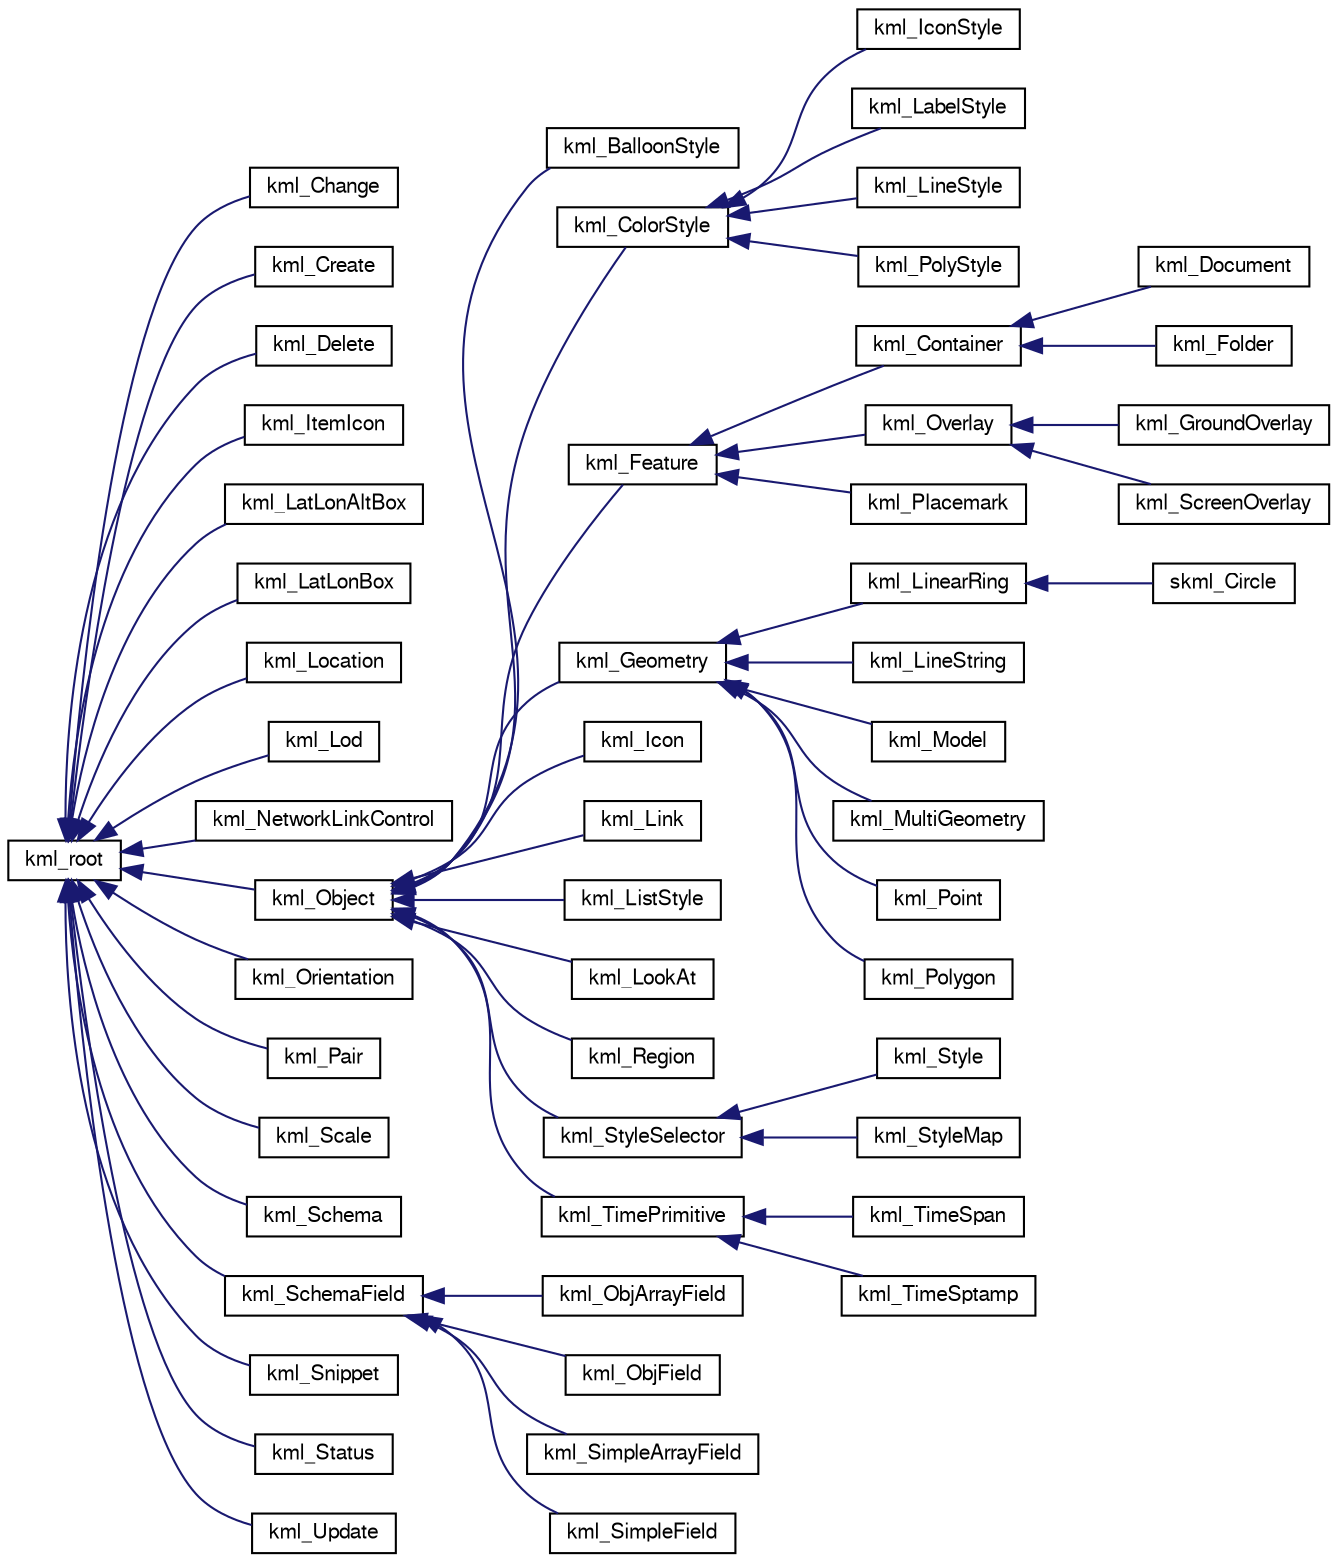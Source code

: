 digraph G
{
  bgcolor="transparent";
  edge [fontname="FreeSans",fontsize=10,labelfontname="FreeSans",labelfontsize=10];
  node [fontname="FreeSans",fontsize=10,shape=record];
  rankdir=LR;
  Node1 [label="kml_root",height=0.2,width=0.4,color="black",URL="$classkml__root.html",tooltip="hello dsqdqsd sdqsdsqd"];
  Node1 -> Node2 [dir=back,color="midnightblue",fontsize=10,style="solid",fontname="FreeSans"];
  Node2 [label="kml_Change",height=0.2,width=0.4,color="black",URL="$classkml__Change.html"];
  Node1 -> Node3 [dir=back,color="midnightblue",fontsize=10,style="solid",fontname="FreeSans"];
  Node3 [label="kml_Create",height=0.2,width=0.4,color="black",URL="$classkml__Create.html"];
  Node1 -> Node4 [dir=back,color="midnightblue",fontsize=10,style="solid",fontname="FreeSans"];
  Node4 [label="kml_Delete",height=0.2,width=0.4,color="black",URL="$classkml__Delete.html"];
  Node1 -> Node5 [dir=back,color="midnightblue",fontsize=10,style="solid",fontname="FreeSans"];
  Node5 [label="kml_ItemIcon",height=0.2,width=0.4,color="black",URL="$classkml__ItemIcon.html"];
  Node1 -> Node6 [dir=back,color="midnightblue",fontsize=10,style="solid",fontname="FreeSans"];
  Node6 [label="kml_LatLonAltBox",height=0.2,width=0.4,color="black",URL="$classkml__LatLonAltBox.html"];
  Node1 -> Node7 [dir=back,color="midnightblue",fontsize=10,style="solid",fontname="FreeSans"];
  Node7 [label="kml_LatLonBox",height=0.2,width=0.4,color="black",URL="$classkml__LatLonBox.html"];
  Node1 -> Node8 [dir=back,color="midnightblue",fontsize=10,style="solid",fontname="FreeSans"];
  Node8 [label="kml_Location",height=0.2,width=0.4,color="black",URL="$classkml__Location.html"];
  Node1 -> Node9 [dir=back,color="midnightblue",fontsize=10,style="solid",fontname="FreeSans"];
  Node9 [label="kml_Lod",height=0.2,width=0.4,color="black",URL="$classkml__Lod.html"];
  Node1 -> Node10 [dir=back,color="midnightblue",fontsize=10,style="solid",fontname="FreeSans"];
  Node10 [label="kml_NetworkLinkControl",height=0.2,width=0.4,color="black",URL="$classkml__NetworkLinkControl.html"];
  Node1 -> Node11 [dir=back,color="midnightblue",fontsize=10,style="solid",fontname="FreeSans"];
  Node11 [label="kml_Object",height=0.2,width=0.4,color="black",URL="$classkml__Object.html"];
  Node11 -> Node12 [dir=back,color="midnightblue",fontsize=10,style="solid",fontname="FreeSans"];
  Node12 [label="kml_BalloonStyle",height=0.2,width=0.4,color="black",URL="$classkml__BalloonStyle.html"];
  Node11 -> Node13 [dir=back,color="midnightblue",fontsize=10,style="solid",fontname="FreeSans"];
  Node13 [label="kml_ColorStyle",height=0.2,width=0.4,color="black",URL="$classkml__ColorStyle.html"];
  Node13 -> Node14 [dir=back,color="midnightblue",fontsize=10,style="solid",fontname="FreeSans"];
  Node14 [label="kml_IconStyle",height=0.2,width=0.4,color="black",URL="$classkml__IconStyle.html"];
  Node13 -> Node15 [dir=back,color="midnightblue",fontsize=10,style="solid",fontname="FreeSans"];
  Node15 [label="kml_LabelStyle",height=0.2,width=0.4,color="black",URL="$classkml__LabelStyle.html"];
  Node13 -> Node16 [dir=back,color="midnightblue",fontsize=10,style="solid",fontname="FreeSans"];
  Node16 [label="kml_LineStyle",height=0.2,width=0.4,color="black",URL="$classkml__LineStyle.html"];
  Node13 -> Node17 [dir=back,color="midnightblue",fontsize=10,style="solid",fontname="FreeSans"];
  Node17 [label="kml_PolyStyle",height=0.2,width=0.4,color="black",URL="$classkml__PolyStyle.html"];
  Node11 -> Node18 [dir=back,color="midnightblue",fontsize=10,style="solid",fontname="FreeSans"];
  Node18 [label="kml_Feature",height=0.2,width=0.4,color="black",URL="$classkml__Feature.html",tooltip="&lt;Feature&gt; rendering class."];
  Node18 -> Node19 [dir=back,color="midnightblue",fontsize=10,style="solid",fontname="FreeSans"];
  Node19 [label="kml_Container",height=0.2,width=0.4,color="black",URL="$classkml__Container.html"];
  Node19 -> Node20 [dir=back,color="midnightblue",fontsize=10,style="solid",fontname="FreeSans"];
  Node20 [label="kml_Document",height=0.2,width=0.4,color="black",URL="$classkml__Document.html"];
  Node19 -> Node21 [dir=back,color="midnightblue",fontsize=10,style="solid",fontname="FreeSans"];
  Node21 [label="kml_Folder",height=0.2,width=0.4,color="black",URL="$classkml__Folder.html"];
  Node18 -> Node22 [dir=back,color="midnightblue",fontsize=10,style="solid",fontname="FreeSans"];
  Node22 [label="kml_Overlay",height=0.2,width=0.4,color="black",URL="$classkml__Overlay.html"];
  Node22 -> Node23 [dir=back,color="midnightblue",fontsize=10,style="solid",fontname="FreeSans"];
  Node23 [label="kml_GroundOverlay",height=0.2,width=0.4,color="black",URL="$classkml__GroundOverlay.html"];
  Node22 -> Node24 [dir=back,color="midnightblue",fontsize=10,style="solid",fontname="FreeSans"];
  Node24 [label="kml_ScreenOverlay",height=0.2,width=0.4,color="black",URL="$classkml__ScreenOverlay.html"];
  Node18 -> Node25 [dir=back,color="midnightblue",fontsize=10,style="solid",fontname="FreeSans"];
  Node25 [label="kml_Placemark",height=0.2,width=0.4,color="black",URL="$classkml__Placemark.html"];
  Node11 -> Node26 [dir=back,color="midnightblue",fontsize=10,style="solid",fontname="FreeSans"];
  Node26 [label="kml_Geometry",height=0.2,width=0.4,color="black",URL="$classkml__Geometry.html"];
  Node26 -> Node27 [dir=back,color="midnightblue",fontsize=10,style="solid",fontname="FreeSans"];
  Node27 [label="kml_LinearRing",height=0.2,width=0.4,color="black",URL="$classkml__LinearRing.html",tooltip="&lt;LinearRing&gt;, a closed line string."];
  Node27 -> Node28 [dir=back,color="midnightblue",fontsize=10,style="solid",fontname="FreeSans"];
  Node28 [label="skml_Circle",height=0.2,width=0.4,color="black",URL="$classskml__Circle.html",tooltip="Renders a circle using &lt;LineaRing&gt;."];
  Node26 -> Node29 [dir=back,color="midnightblue",fontsize=10,style="solid",fontname="FreeSans"];
  Node29 [label="kml_LineString",height=0.2,width=0.4,color="black",URL="$classkml__LineString.html",tooltip="&lt;LineString&gt; class."];
  Node26 -> Node30 [dir=back,color="midnightblue",fontsize=10,style="solid",fontname="FreeSans"];
  Node30 [label="kml_Model",height=0.2,width=0.4,color="black",URL="$classkml__Model.html"];
  Node26 -> Node31 [dir=back,color="midnightblue",fontsize=10,style="solid",fontname="FreeSans"];
  Node31 [label="kml_MultiGeometry",height=0.2,width=0.4,color="black",URL="$classkml__MultiGeometry.html"];
  Node26 -> Node32 [dir=back,color="midnightblue",fontsize=10,style="solid",fontname="FreeSans"];
  Node32 [label="kml_Point",height=0.2,width=0.4,color="black",URL="$classkml__Point.html"];
  Node26 -> Node33 [dir=back,color="midnightblue",fontsize=10,style="solid",fontname="FreeSans"];
  Node33 [label="kml_Polygon",height=0.2,width=0.4,color="black",URL="$classkml__Polygon.html"];
  Node11 -> Node34 [dir=back,color="midnightblue",fontsize=10,style="solid",fontname="FreeSans"];
  Node34 [label="kml_Icon",height=0.2,width=0.4,color="black",URL="$classkml__Icon.html"];
  Node11 -> Node35 [dir=back,color="midnightblue",fontsize=10,style="solid",fontname="FreeSans"];
  Node35 [label="kml_Link",height=0.2,width=0.4,color="black",URL="$classkml__Link.html"];
  Node11 -> Node36 [dir=back,color="midnightblue",fontsize=10,style="solid",fontname="FreeSans"];
  Node36 [label="kml_ListStyle",height=0.2,width=0.4,color="black",URL="$classkml__ListStyle.html"];
  Node11 -> Node37 [dir=back,color="midnightblue",fontsize=10,style="solid",fontname="FreeSans"];
  Node37 [label="kml_LookAt",height=0.2,width=0.4,color="black",URL="$classkml__LookAt.html"];
  Node11 -> Node38 [dir=back,color="midnightblue",fontsize=10,style="solid",fontname="FreeSans"];
  Node38 [label="kml_Region",height=0.2,width=0.4,color="black",URL="$classkml__Region.html"];
  Node11 -> Node39 [dir=back,color="midnightblue",fontsize=10,style="solid",fontname="FreeSans"];
  Node39 [label="kml_StyleSelector",height=0.2,width=0.4,color="black",URL="$classkml__StyleSelector.html"];
  Node39 -> Node40 [dir=back,color="midnightblue",fontsize=10,style="solid",fontname="FreeSans"];
  Node40 [label="kml_Style",height=0.2,width=0.4,color="black",URL="$classkml__Style.html"];
  Node39 -> Node41 [dir=back,color="midnightblue",fontsize=10,style="solid",fontname="FreeSans"];
  Node41 [label="kml_StyleMap",height=0.2,width=0.4,color="black",URL="$classkml__StyleMap.html"];
  Node11 -> Node42 [dir=back,color="midnightblue",fontsize=10,style="solid",fontname="FreeSans"];
  Node42 [label="kml_TimePrimitive",height=0.2,width=0.4,color="black",URL="$classkml__TimePrimitive.html"];
  Node42 -> Node43 [dir=back,color="midnightblue",fontsize=10,style="solid",fontname="FreeSans"];
  Node43 [label="kml_TimeSpan",height=0.2,width=0.4,color="black",URL="$classkml__TimeSpan.html"];
  Node42 -> Node44 [dir=back,color="midnightblue",fontsize=10,style="solid",fontname="FreeSans"];
  Node44 [label="kml_TimeSptamp",height=0.2,width=0.4,color="black",URL="$classkml__TimeSptamp.html"];
  Node1 -> Node45 [dir=back,color="midnightblue",fontsize=10,style="solid",fontname="FreeSans"];
  Node45 [label="kml_Orientation",height=0.2,width=0.4,color="black",URL="$classkml__Orientation.html"];
  Node1 -> Node46 [dir=back,color="midnightblue",fontsize=10,style="solid",fontname="FreeSans"];
  Node46 [label="kml_Pair",height=0.2,width=0.4,color="black",URL="$classkml__Pair.html"];
  Node1 -> Node47 [dir=back,color="midnightblue",fontsize=10,style="solid",fontname="FreeSans"];
  Node47 [label="kml_Scale",height=0.2,width=0.4,color="black",URL="$classkml__Scale.html"];
  Node1 -> Node48 [dir=back,color="midnightblue",fontsize=10,style="solid",fontname="FreeSans"];
  Node48 [label="kml_Schema",height=0.2,width=0.4,color="black",URL="$classkml__Schema.html"];
  Node1 -> Node49 [dir=back,color="midnightblue",fontsize=10,style="solid",fontname="FreeSans"];
  Node49 [label="kml_SchemaField",height=0.2,width=0.4,color="black",URL="$classkml__SchemaField.html"];
  Node49 -> Node50 [dir=back,color="midnightblue",fontsize=10,style="solid",fontname="FreeSans"];
  Node50 [label="kml_ObjArrayField",height=0.2,width=0.4,color="black",URL="$classkml__ObjArrayField.html"];
  Node49 -> Node51 [dir=back,color="midnightblue",fontsize=10,style="solid",fontname="FreeSans"];
  Node51 [label="kml_ObjField",height=0.2,width=0.4,color="black",URL="$classkml__ObjField.html"];
  Node49 -> Node52 [dir=back,color="midnightblue",fontsize=10,style="solid",fontname="FreeSans"];
  Node52 [label="kml_SimpleArrayField",height=0.2,width=0.4,color="black",URL="$classkml__SimpleArrayField.html"];
  Node49 -> Node53 [dir=back,color="midnightblue",fontsize=10,style="solid",fontname="FreeSans"];
  Node53 [label="kml_SimpleField",height=0.2,width=0.4,color="black",URL="$classkml__SimpleField.html"];
  Node1 -> Node54 [dir=back,color="midnightblue",fontsize=10,style="solid",fontname="FreeSans"];
  Node54 [label="kml_Snippet",height=0.2,width=0.4,color="black",URL="$classkml__Snippet.html"];
  Node1 -> Node55 [dir=back,color="midnightblue",fontsize=10,style="solid",fontname="FreeSans"];
  Node55 [label="kml_Status",height=0.2,width=0.4,color="black",URL="$classkml__Status.html"];
  Node1 -> Node56 [dir=back,color="midnightblue",fontsize=10,style="solid",fontname="FreeSans"];
  Node56 [label="kml_Update",height=0.2,width=0.4,color="black",URL="$classkml__Update.html"];
}
